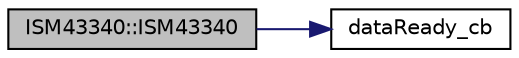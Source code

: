 digraph "ISM43340::ISM43340"
{
  edge [fontname="Helvetica",fontsize="10",labelfontname="Helvetica",labelfontsize="10"];
  node [fontname="Helvetica",fontsize="10",shape=record];
  rankdir="LR";
  Node0 [label="ISM43340::ISM43340",height=0.2,width=0.4,color="black", fillcolor="grey75", style="filled", fontcolor="black"];
  Node0 -> Node1 [color="midnightblue",fontsize="10",style="solid",fontname="Helvetica"];
  Node1 [label="dataReady_cb",height=0.2,width=0.4,color="black", fillcolor="white", style="filled",URL="$_i_s_m43340_8cpp.html#a9ee77ecdf1402df975a6aca30b8e8ed6"];
}
